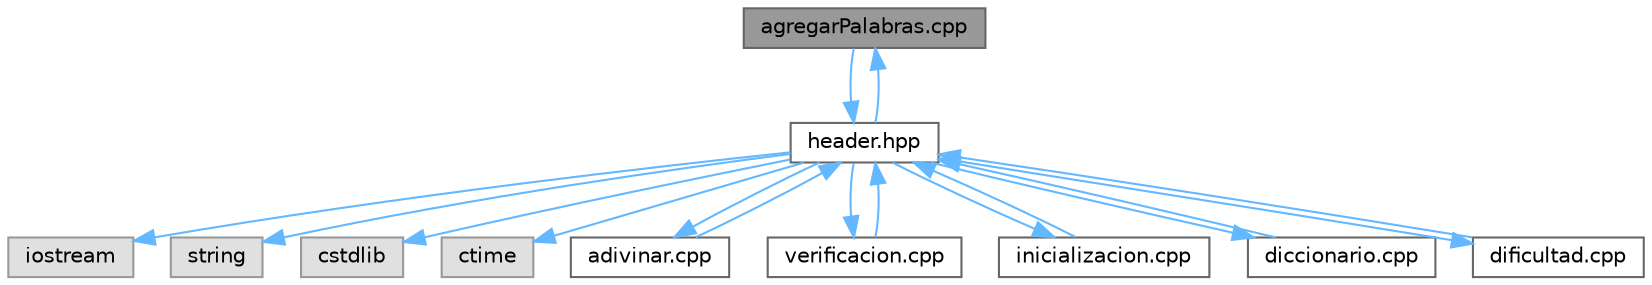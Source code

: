 digraph "agregarPalabras.cpp"
{
 // LATEX_PDF_SIZE
  bgcolor="transparent";
  edge [fontname=Helvetica,fontsize=10,labelfontname=Helvetica,labelfontsize=10];
  node [fontname=Helvetica,fontsize=10,shape=box,height=0.2,width=0.4];
  Node1 [id="Node000001",label="agregarPalabras.cpp",height=0.2,width=0.4,color="gray40", fillcolor="grey60", style="filled", fontcolor="black",tooltip=" "];
  Node1 -> Node2 [id="edge17_Node000001_Node000002",color="steelblue1",style="solid",tooltip=" "];
  Node2 [id="Node000002",label="header.hpp",height=0.2,width=0.4,color="grey40", fillcolor="white", style="filled",URL="$header_8hpp.html",tooltip=" "];
  Node2 -> Node3 [id="edge18_Node000002_Node000003",color="steelblue1",style="solid",tooltip=" "];
  Node3 [id="Node000003",label="iostream",height=0.2,width=0.4,color="grey60", fillcolor="#E0E0E0", style="filled",tooltip=" "];
  Node2 -> Node4 [id="edge19_Node000002_Node000004",color="steelblue1",style="solid",tooltip=" "];
  Node4 [id="Node000004",label="string",height=0.2,width=0.4,color="grey60", fillcolor="#E0E0E0", style="filled",tooltip=" "];
  Node2 -> Node5 [id="edge20_Node000002_Node000005",color="steelblue1",style="solid",tooltip=" "];
  Node5 [id="Node000005",label="cstdlib",height=0.2,width=0.4,color="grey60", fillcolor="#E0E0E0", style="filled",tooltip=" "];
  Node2 -> Node6 [id="edge21_Node000002_Node000006",color="steelblue1",style="solid",tooltip=" "];
  Node6 [id="Node000006",label="ctime",height=0.2,width=0.4,color="grey60", fillcolor="#E0E0E0", style="filled",tooltip=" "];
  Node2 -> Node7 [id="edge22_Node000002_Node000007",color="steelblue1",style="solid",tooltip=" "];
  Node7 [id="Node000007",label="adivinar.cpp",height=0.2,width=0.4,color="grey40", fillcolor="white", style="filled",URL="$adivinar_8cpp.html",tooltip=" "];
  Node7 -> Node2 [id="edge23_Node000007_Node000002",color="steelblue1",style="solid",tooltip=" "];
  Node2 -> Node8 [id="edge24_Node000002_Node000008",color="steelblue1",style="solid",tooltip=" "];
  Node8 [id="Node000008",label="verificacion.cpp",height=0.2,width=0.4,color="grey40", fillcolor="white", style="filled",URL="$verificacion_8cpp.html",tooltip=" "];
  Node8 -> Node2 [id="edge25_Node000008_Node000002",color="steelblue1",style="solid",tooltip=" "];
  Node2 -> Node9 [id="edge26_Node000002_Node000009",color="steelblue1",style="solid",tooltip=" "];
  Node9 [id="Node000009",label="inicializacion.cpp",height=0.2,width=0.4,color="grey40", fillcolor="white", style="filled",URL="$inicializacion_8cpp.html",tooltip=" "];
  Node9 -> Node2 [id="edge27_Node000009_Node000002",color="steelblue1",style="solid",tooltip=" "];
  Node2 -> Node10 [id="edge28_Node000002_Node000010",color="steelblue1",style="solid",tooltip=" "];
  Node10 [id="Node000010",label="diccionario.cpp",height=0.2,width=0.4,color="grey40", fillcolor="white", style="filled",URL="$diccionario_8cpp.html",tooltip=" "];
  Node10 -> Node2 [id="edge29_Node000010_Node000002",color="steelblue1",style="solid",tooltip=" "];
  Node2 -> Node11 [id="edge30_Node000002_Node000011",color="steelblue1",style="solid",tooltip=" "];
  Node11 [id="Node000011",label="dificultad.cpp",height=0.2,width=0.4,color="grey40", fillcolor="white", style="filled",URL="$dificultad_8cpp.html",tooltip=" "];
  Node11 -> Node2 [id="edge31_Node000011_Node000002",color="steelblue1",style="solid",tooltip=" "];
  Node2 -> Node1 [id="edge32_Node000002_Node000001",color="steelblue1",style="solid",tooltip=" "];
}
